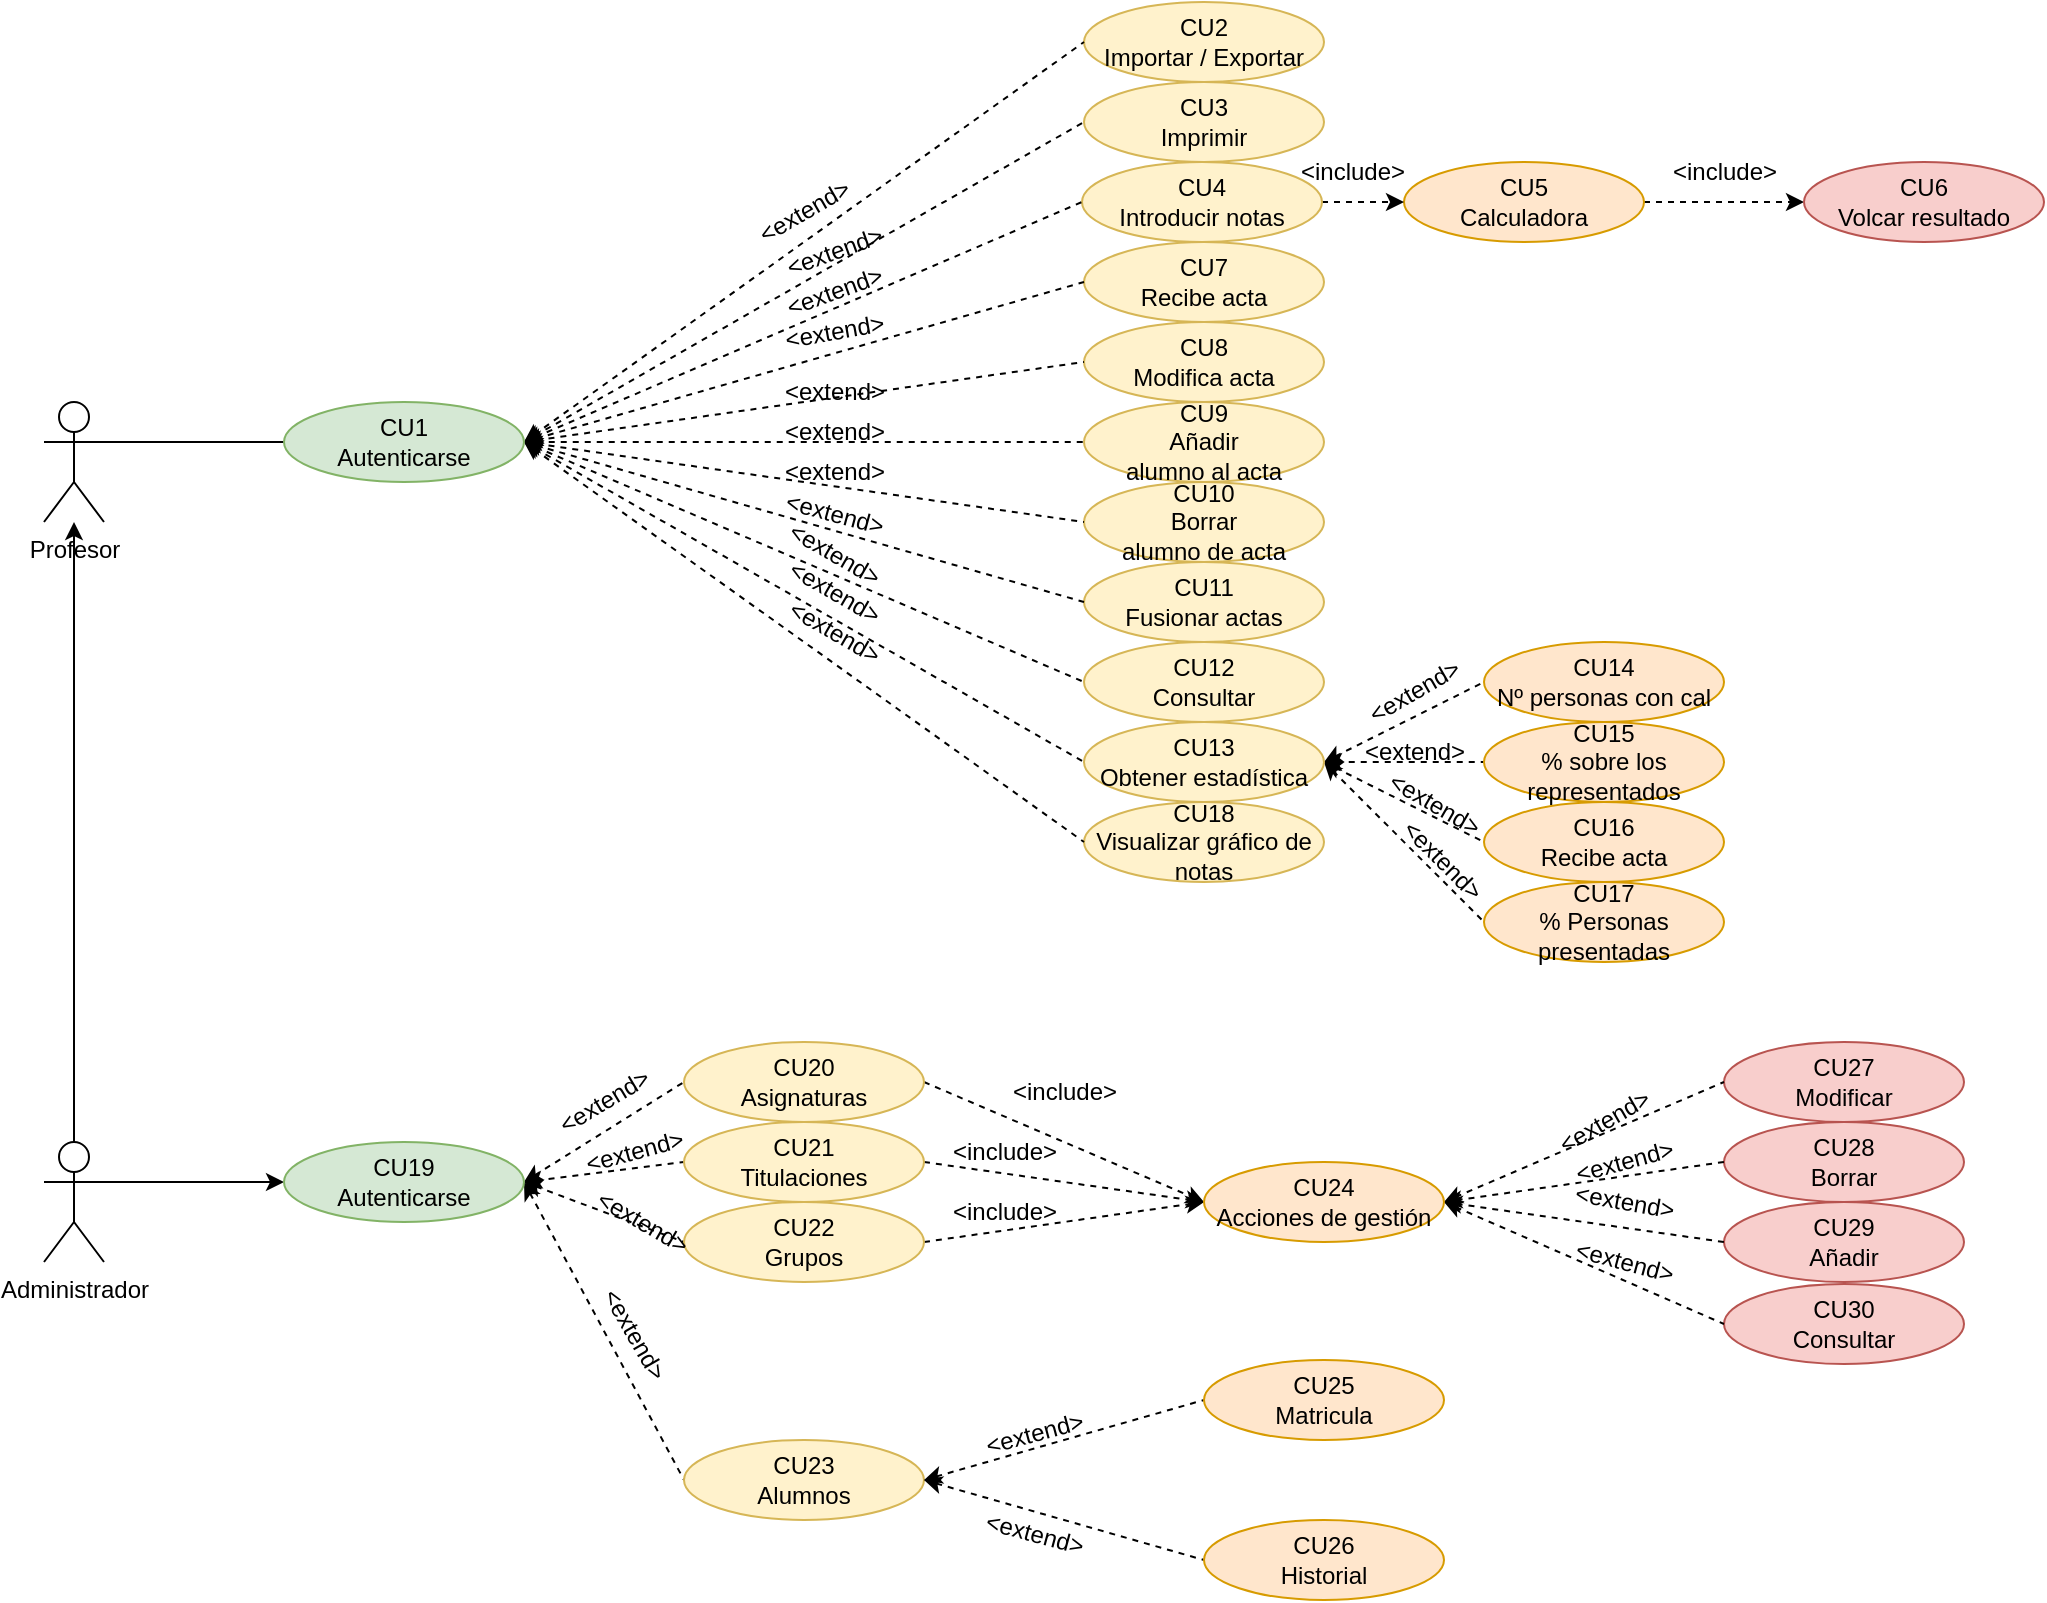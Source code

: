 <mxfile version="20.8.13" type="github">
  <diagram name="Página-1" id="47JntAUj07N4KFNGcbqV">
    <mxGraphModel dx="1434" dy="1940" grid="1" gridSize="10" guides="1" tooltips="1" connect="1" arrows="1" fold="1" page="1" pageScale="1" pageWidth="827" pageHeight="1169" math="0" shadow="0">
      <root>
        <mxCell id="0" />
        <mxCell id="1" parent="0" />
        <mxCell id="PZFaTxIFbQHAkJl3-58i-22" style="edgeStyle=none;rounded=0;orthogonalLoop=1;jettySize=auto;html=1;exitX=1;exitY=0.333;exitDx=0;exitDy=0;exitPerimeter=0;entryX=0;entryY=0.5;entryDx=0;entryDy=0;startArrow=none;startFill=0;endArrow=none;endFill=0;" edge="1" parent="1" source="qn6lafyghwuCk_e5bY4_-1" target="PZFaTxIFbQHAkJl3-58i-21">
          <mxGeometry relative="1" as="geometry" />
        </mxCell>
        <mxCell id="qn6lafyghwuCk_e5bY4_-1" value="Profesor" style="shape=umlActor;verticalLabelPosition=bottom;verticalAlign=top;html=1;outlineConnect=0;" parent="1" vertex="1">
          <mxGeometry x="40" y="80" width="30" height="60" as="geometry" />
        </mxCell>
        <mxCell id="qn6lafyghwuCk_e5bY4_-3" style="edgeStyle=orthogonalEdgeStyle;rounded=0;orthogonalLoop=1;jettySize=auto;html=1;" parent="1" source="qn6lafyghwuCk_e5bY4_-2" target="qn6lafyghwuCk_e5bY4_-1" edge="1">
          <mxGeometry relative="1" as="geometry" />
        </mxCell>
        <mxCell id="PZFaTxIFbQHAkJl3-58i-1" style="edgeStyle=orthogonalEdgeStyle;rounded=0;orthogonalLoop=1;jettySize=auto;html=1;exitX=1;exitY=0.333;exitDx=0;exitDy=0;exitPerimeter=0;entryX=0;entryY=0.5;entryDx=0;entryDy=0;" edge="1" parent="1" source="qn6lafyghwuCk_e5bY4_-2" target="e0_zev7lUgPOxNIeThjS-72">
          <mxGeometry relative="1" as="geometry" />
        </mxCell>
        <mxCell id="qn6lafyghwuCk_e5bY4_-2" value="&lt;div&gt;Administrador&lt;/div&gt;" style="shape=umlActor;verticalLabelPosition=bottom;verticalAlign=top;html=1;outlineConnect=0;" parent="1" vertex="1">
          <mxGeometry x="40" y="450" width="30" height="60" as="geometry" />
        </mxCell>
        <mxCell id="qn6lafyghwuCk_e5bY4_-5" value="CU7&lt;div&gt;Recibe acta&lt;/div&gt;" style="ellipse;whiteSpace=wrap;html=1;fillColor=#fff2cc;strokeColor=#d6b656;" parent="1" vertex="1">
          <mxGeometry x="560" width="120" height="40" as="geometry" />
        </mxCell>
        <mxCell id="qn6lafyghwuCk_e5bY4_-6" value="CU8&lt;div&gt;Modifica acta&lt;/div&gt;" style="ellipse;whiteSpace=wrap;html=1;fillColor=#fff2cc;strokeColor=#d6b656;" parent="1" vertex="1">
          <mxGeometry x="560" y="40" width="120" height="40" as="geometry" />
        </mxCell>
        <mxCell id="qn6lafyghwuCk_e5bY4_-7" value="&lt;div&gt;CU10&lt;/div&gt;&lt;div&gt;Borrar &lt;br&gt;&lt;/div&gt;&lt;div&gt;alumno de acta&lt;/div&gt;" style="ellipse;whiteSpace=wrap;html=1;fillColor=#fff2cc;strokeColor=#d6b656;" parent="1" vertex="1">
          <mxGeometry x="560" y="120" width="120" height="40" as="geometry" />
        </mxCell>
        <mxCell id="qn6lafyghwuCk_e5bY4_-8" value="CU11&lt;div&gt;Fusionar actas&lt;/div&gt;" style="ellipse;whiteSpace=wrap;html=1;fillColor=#fff2cc;strokeColor=#d6b656;" parent="1" vertex="1">
          <mxGeometry x="560" y="160" width="120" height="40" as="geometry" />
        </mxCell>
        <mxCell id="qn6lafyghwuCk_e5bY4_-9" value="CU12&lt;div&gt;Consultar&lt;/div&gt;" style="ellipse;whiteSpace=wrap;html=1;fillColor=#fff2cc;strokeColor=#d6b656;" parent="1" vertex="1">
          <mxGeometry x="560" y="200" width="120" height="40" as="geometry" />
        </mxCell>
        <mxCell id="e0_zev7lUgPOxNIeThjS-8" style="edgeStyle=none;rounded=0;orthogonalLoop=1;jettySize=auto;html=1;exitX=1;exitY=0.5;exitDx=0;exitDy=0;entryX=0;entryY=0.5;entryDx=0;entryDy=0;endArrow=none;endFill=0;dashed=1;startArrow=classic;startFill=1;" parent="1" source="qn6lafyghwuCk_e5bY4_-10" target="qn6lafyghwuCk_e5bY4_-11" edge="1">
          <mxGeometry relative="1" as="geometry" />
        </mxCell>
        <mxCell id="e0_zev7lUgPOxNIeThjS-9" style="edgeStyle=none;rounded=0;orthogonalLoop=1;jettySize=auto;html=1;exitX=1;exitY=0.5;exitDx=0;exitDy=0;entryX=0;entryY=0.5;entryDx=0;entryDy=0;endArrow=none;endFill=0;dashed=1;startArrow=classic;startFill=1;" parent="1" source="qn6lafyghwuCk_e5bY4_-10" target="qn6lafyghwuCk_e5bY4_-12" edge="1">
          <mxGeometry relative="1" as="geometry" />
        </mxCell>
        <mxCell id="e0_zev7lUgPOxNIeThjS-10" style="edgeStyle=none;rounded=0;orthogonalLoop=1;jettySize=auto;html=1;exitX=1;exitY=0.5;exitDx=0;exitDy=0;entryX=0;entryY=0.5;entryDx=0;entryDy=0;endArrow=none;endFill=0;dashed=1;startArrow=classic;startFill=1;" parent="1" source="qn6lafyghwuCk_e5bY4_-10" target="qn6lafyghwuCk_e5bY4_-13" edge="1">
          <mxGeometry relative="1" as="geometry" />
        </mxCell>
        <mxCell id="e0_zev7lUgPOxNIeThjS-17" style="edgeStyle=none;rounded=0;orthogonalLoop=1;jettySize=auto;html=1;exitX=1;exitY=0.5;exitDx=0;exitDy=0;entryX=0;entryY=0.5;entryDx=0;entryDy=0;dashed=1;startArrow=classic;startFill=1;endArrow=none;endFill=0;" parent="1" source="qn6lafyghwuCk_e5bY4_-10" target="e0_zev7lUgPOxNIeThjS-15" edge="1">
          <mxGeometry relative="1" as="geometry" />
        </mxCell>
        <mxCell id="qn6lafyghwuCk_e5bY4_-10" value="CU13&lt;div&gt;Obtener estadística&lt;/div&gt;" style="ellipse;whiteSpace=wrap;html=1;fillColor=#fff2cc;strokeColor=#d6b656;" parent="1" vertex="1">
          <mxGeometry x="560" y="240" width="120" height="40" as="geometry" />
        </mxCell>
        <mxCell id="qn6lafyghwuCk_e5bY4_-11" value="CU14&lt;div&gt;Nº personas con cal&lt;/div&gt;" style="ellipse;whiteSpace=wrap;html=1;fillColor=#ffe6cc;strokeColor=#d79b00;" parent="1" vertex="1">
          <mxGeometry x="760" y="200" width="120" height="40" as="geometry" />
        </mxCell>
        <mxCell id="qn6lafyghwuCk_e5bY4_-12" value="CU15&lt;br&gt;&lt;div&gt;% sobre los representados&lt;/div&gt;" style="ellipse;whiteSpace=wrap;html=1;fillColor=#ffe6cc;strokeColor=#d79b00;" parent="1" vertex="1">
          <mxGeometry x="760" y="240" width="120" height="40" as="geometry" />
        </mxCell>
        <mxCell id="qn6lafyghwuCk_e5bY4_-13" value="CU16&lt;div&gt;Recibe acta&lt;/div&gt;" style="ellipse;whiteSpace=wrap;html=1;fillColor=#ffe6cc;strokeColor=#d79b00;" parent="1" vertex="1">
          <mxGeometry x="760" y="280" width="120" height="40" as="geometry" />
        </mxCell>
        <mxCell id="qn6lafyghwuCk_e5bY4_-14" value="&lt;div&gt;CU9&lt;/div&gt;&lt;div&gt;Añadir &lt;br&gt;&lt;/div&gt;&lt;div&gt;alumno al acta&lt;/div&gt;" style="ellipse;whiteSpace=wrap;html=1;fillColor=#fff2cc;strokeColor=#d6b656;" parent="1" vertex="1">
          <mxGeometry x="560" y="80" width="120" height="40" as="geometry" />
        </mxCell>
        <mxCell id="e0_zev7lUgPOxNIeThjS-11" value="&amp;lt;extend&amp;gt;" style="text;html=1;align=center;verticalAlign=middle;resizable=0;points=[];autosize=1;strokeColor=none;fillColor=none;rotation=-30;" parent="1" vertex="1">
          <mxGeometry x="690" y="210" width="70" height="30" as="geometry" />
        </mxCell>
        <mxCell id="e0_zev7lUgPOxNIeThjS-12" value="&amp;lt;extend&amp;gt;" style="text;html=1;align=center;verticalAlign=middle;resizable=0;points=[];autosize=1;strokeColor=none;fillColor=none;" parent="1" vertex="1">
          <mxGeometry x="690" y="240" width="70" height="30" as="geometry" />
        </mxCell>
        <mxCell id="e0_zev7lUgPOxNIeThjS-13" value="&amp;lt;extend&amp;gt;" style="text;html=1;align=center;verticalAlign=middle;resizable=0;points=[];autosize=1;strokeColor=none;fillColor=none;rotation=30;" parent="1" vertex="1">
          <mxGeometry x="700" y="266" width="70" height="30" as="geometry" />
        </mxCell>
        <mxCell id="e0_zev7lUgPOxNIeThjS-15" value="CU17&lt;div&gt;% Personas presentadas&lt;/div&gt;" style="ellipse;whiteSpace=wrap;html=1;fillColor=#ffe6cc;strokeColor=#d79b00;" parent="1" vertex="1">
          <mxGeometry x="760" y="320" width="120" height="40" as="geometry" />
        </mxCell>
        <mxCell id="e0_zev7lUgPOxNIeThjS-18" value="&amp;lt;extend&amp;gt;" style="text;html=1;align=center;verticalAlign=middle;resizable=0;points=[];autosize=1;strokeColor=none;fillColor=none;rotation=45;" parent="1" vertex="1">
          <mxGeometry x="704" y="294" width="70" height="30" as="geometry" />
        </mxCell>
        <mxCell id="e0_zev7lUgPOxNIeThjS-19" value="CU18&lt;div&gt;Visualizar gráfico de notas&lt;/div&gt;" style="ellipse;whiteSpace=wrap;html=1;fillColor=#fff2cc;strokeColor=#d6b656;" parent="1" vertex="1">
          <mxGeometry x="560" y="280" width="120" height="40" as="geometry" />
        </mxCell>
        <mxCell id="e0_zev7lUgPOxNIeThjS-64" style="edgeStyle=none;rounded=0;orthogonalLoop=1;jettySize=auto;html=1;exitX=1;exitY=0.5;exitDx=0;exitDy=0;entryX=0;entryY=0.5;entryDx=0;entryDy=0;startArrow=none;startFill=0;endArrow=classic;endFill=1;dashed=1;" parent="1" source="e0_zev7lUgPOxNIeThjS-44" target="e0_zev7lUgPOxNIeThjS-63" edge="1">
          <mxGeometry relative="1" as="geometry" />
        </mxCell>
        <mxCell id="e0_zev7lUgPOxNIeThjS-44" value="CU5&lt;div&gt;Calculadora&lt;/div&gt;" style="ellipse;whiteSpace=wrap;html=1;fillColor=#ffe6cc;strokeColor=#d79b00;" parent="1" vertex="1">
          <mxGeometry x="720" y="-40" width="120" height="40" as="geometry" />
        </mxCell>
        <mxCell id="e0_zev7lUgPOxNIeThjS-59" value="CU3&lt;div&gt;Imprimir&lt;/div&gt;" style="ellipse;whiteSpace=wrap;html=1;fillColor=#fff2cc;strokeColor=#d6b656;" parent="1" vertex="1">
          <mxGeometry x="560" y="-80" width="120" height="40" as="geometry" />
        </mxCell>
        <mxCell id="e0_zev7lUgPOxNIeThjS-62" value="CU2&lt;div&gt;Importar / Exportar&lt;/div&gt;" style="ellipse;whiteSpace=wrap;html=1;fillColor=#fff2cc;strokeColor=#d6b656;" parent="1" vertex="1">
          <mxGeometry x="560" y="-120" width="120" height="40" as="geometry" />
        </mxCell>
        <mxCell id="e0_zev7lUgPOxNIeThjS-63" value="CU6&lt;div&gt;Volcar resultado&lt;/div&gt;" style="ellipse;whiteSpace=wrap;html=1;fillColor=#f8cecc;strokeColor=#b85450;" parent="1" vertex="1">
          <mxGeometry x="920" y="-40" width="120" height="40" as="geometry" />
        </mxCell>
        <mxCell id="e0_zev7lUgPOxNIeThjS-65" value="&amp;lt;include&amp;gt;" style="text;html=1;align=center;verticalAlign=middle;resizable=0;points=[];autosize=1;strokeColor=none;fillColor=none;rotation=0;" parent="1" vertex="1">
          <mxGeometry x="840" y="-50" width="80" height="30" as="geometry" />
        </mxCell>
        <mxCell id="e0_zev7lUgPOxNIeThjS-70" style="edgeStyle=none;rounded=0;orthogonalLoop=1;jettySize=auto;html=1;exitX=1;exitY=0.5;exitDx=0;exitDy=0;dashed=1;startArrow=none;startFill=0;endArrow=classic;endFill=1;" parent="1" source="e0_zev7lUgPOxNIeThjS-69" target="e0_zev7lUgPOxNIeThjS-44" edge="1">
          <mxGeometry relative="1" as="geometry" />
        </mxCell>
        <mxCell id="e0_zev7lUgPOxNIeThjS-69" value="CU4&lt;div&gt;Introducir notas&lt;/div&gt;" style="ellipse;whiteSpace=wrap;html=1;fillColor=#fff2cc;strokeColor=#d6b656;" parent="1" vertex="1">
          <mxGeometry x="559" y="-40" width="120" height="40" as="geometry" />
        </mxCell>
        <mxCell id="e0_zev7lUgPOxNIeThjS-71" value="&amp;lt;include&amp;gt;" style="text;html=1;align=center;verticalAlign=middle;resizable=0;points=[];autosize=1;strokeColor=none;fillColor=none;" parent="1" vertex="1">
          <mxGeometry x="654" y="-50" width="80" height="30" as="geometry" />
        </mxCell>
        <mxCell id="PZFaTxIFbQHAkJl3-58i-11" style="edgeStyle=none;rounded=0;orthogonalLoop=1;jettySize=auto;html=1;exitX=1;exitY=0.5;exitDx=0;exitDy=0;entryX=0;entryY=0.5;entryDx=0;entryDy=0;dashed=1;endArrow=none;endFill=0;startArrow=classic;startFill=1;" edge="1" parent="1" source="e0_zev7lUgPOxNIeThjS-72" target="PZFaTxIFbQHAkJl3-58i-10">
          <mxGeometry relative="1" as="geometry" />
        </mxCell>
        <mxCell id="PZFaTxIFbQHAkJl3-58i-12" style="edgeStyle=none;rounded=0;orthogonalLoop=1;jettySize=auto;html=1;exitX=1;exitY=0.5;exitDx=0;exitDy=0;entryX=0;entryY=0.5;entryDx=0;entryDy=0;dashed=1;endArrow=none;endFill=0;startArrow=classic;startFill=1;" edge="1" parent="1" source="e0_zev7lUgPOxNIeThjS-72" target="PZFaTxIFbQHAkJl3-58i-9">
          <mxGeometry relative="1" as="geometry" />
        </mxCell>
        <mxCell id="PZFaTxIFbQHAkJl3-58i-13" style="edgeStyle=none;rounded=0;orthogonalLoop=1;jettySize=auto;html=1;exitX=1;exitY=0.5;exitDx=0;exitDy=0;entryX=0;entryY=0.5;entryDx=0;entryDy=0;dashed=1;endArrow=none;endFill=0;startArrow=classic;startFill=1;" edge="1" parent="1" source="e0_zev7lUgPOxNIeThjS-72" target="PZFaTxIFbQHAkJl3-58i-8">
          <mxGeometry relative="1" as="geometry" />
        </mxCell>
        <mxCell id="PZFaTxIFbQHAkJl3-58i-14" style="edgeStyle=none;rounded=0;orthogonalLoop=1;jettySize=auto;html=1;exitX=1;exitY=0.5;exitDx=0;exitDy=0;entryX=0;entryY=0.5;entryDx=0;entryDy=0;dashed=1;endArrow=none;endFill=0;startArrow=classic;startFill=1;" edge="1" parent="1" source="e0_zev7lUgPOxNIeThjS-72" target="PZFaTxIFbQHAkJl3-58i-7">
          <mxGeometry relative="1" as="geometry" />
        </mxCell>
        <mxCell id="e0_zev7lUgPOxNIeThjS-72" value="CU19&lt;div&gt;Autenticarse&lt;/div&gt;" style="ellipse;whiteSpace=wrap;html=1;fillColor=#d5e8d4;strokeColor=#82b366;" parent="1" vertex="1">
          <mxGeometry x="160" y="450" width="120" height="40" as="geometry" />
        </mxCell>
        <mxCell id="PZFaTxIFbQHAkJl3-58i-7" value="CU23&lt;div&gt;Alumnos&lt;/div&gt;" style="ellipse;whiteSpace=wrap;html=1;fillColor=#fff2cc;strokeColor=#d6b656;" vertex="1" parent="1">
          <mxGeometry x="360" y="599" width="120" height="40" as="geometry" />
        </mxCell>
        <mxCell id="PZFaTxIFbQHAkJl3-58i-79" style="edgeStyle=none;rounded=0;orthogonalLoop=1;jettySize=auto;html=1;exitX=1;exitY=0.5;exitDx=0;exitDy=0;entryX=0;entryY=0.5;entryDx=0;entryDy=0;dashed=1;startArrow=none;startFill=0;endArrow=classic;endFill=1;" edge="1" parent="1" source="PZFaTxIFbQHAkJl3-58i-8" target="PZFaTxIFbQHAkJl3-58i-76">
          <mxGeometry relative="1" as="geometry" />
        </mxCell>
        <mxCell id="PZFaTxIFbQHAkJl3-58i-8" value="CU22&lt;br&gt;&lt;div&gt;Grupos&lt;/div&gt;" style="ellipse;whiteSpace=wrap;html=1;fillColor=#fff2cc;strokeColor=#d6b656;" vertex="1" parent="1">
          <mxGeometry x="360" y="480" width="120" height="40" as="geometry" />
        </mxCell>
        <mxCell id="PZFaTxIFbQHAkJl3-58i-78" style="edgeStyle=none;rounded=0;orthogonalLoop=1;jettySize=auto;html=1;exitX=1;exitY=0.5;exitDx=0;exitDy=0;entryX=0;entryY=0.5;entryDx=0;entryDy=0;dashed=1;startArrow=none;startFill=0;endArrow=classic;endFill=1;" edge="1" parent="1" source="PZFaTxIFbQHAkJl3-58i-9" target="PZFaTxIFbQHAkJl3-58i-76">
          <mxGeometry relative="1" as="geometry" />
        </mxCell>
        <mxCell id="PZFaTxIFbQHAkJl3-58i-9" value="CU21&lt;div&gt;Titulaciones&lt;/div&gt;" style="ellipse;whiteSpace=wrap;html=1;fillColor=#fff2cc;strokeColor=#d6b656;" vertex="1" parent="1">
          <mxGeometry x="360" y="440" width="120" height="40" as="geometry" />
        </mxCell>
        <mxCell id="PZFaTxIFbQHAkJl3-58i-77" style="edgeStyle=none;rounded=0;orthogonalLoop=1;jettySize=auto;html=1;exitX=1;exitY=0.5;exitDx=0;exitDy=0;entryX=0;entryY=0.5;entryDx=0;entryDy=0;dashed=1;startArrow=none;startFill=0;endArrow=classic;endFill=1;" edge="1" parent="1" source="PZFaTxIFbQHAkJl3-58i-10" target="PZFaTxIFbQHAkJl3-58i-76">
          <mxGeometry relative="1" as="geometry" />
        </mxCell>
        <mxCell id="PZFaTxIFbQHAkJl3-58i-10" value="CU20&lt;div&gt;Asignaturas&lt;/div&gt;" style="ellipse;whiteSpace=wrap;html=1;fillColor=#fff2cc;strokeColor=#d6b656;" vertex="1" parent="1">
          <mxGeometry x="360" y="400" width="120" height="40" as="geometry" />
        </mxCell>
        <mxCell id="PZFaTxIFbQHAkJl3-58i-15" value="&amp;lt;extend&amp;gt;" style="text;html=1;align=center;verticalAlign=middle;resizable=0;points=[];autosize=1;strokeColor=none;fillColor=none;rotation=-31;" vertex="1" parent="1">
          <mxGeometry x="285" y="415" width="70" height="30" as="geometry" />
        </mxCell>
        <mxCell id="PZFaTxIFbQHAkJl3-58i-16" value="&amp;lt;extend&amp;gt;" style="text;html=1;align=center;verticalAlign=middle;resizable=0;points=[];autosize=1;strokeColor=none;fillColor=none;rotation=-15;" vertex="1" parent="1">
          <mxGeometry x="300" y="440" width="70" height="30" as="geometry" />
        </mxCell>
        <mxCell id="PZFaTxIFbQHAkJl3-58i-17" value="&amp;lt;extend&amp;gt;" style="text;html=1;align=center;verticalAlign=middle;resizable=0;points=[];autosize=1;strokeColor=none;fillColor=none;rotation=30;" vertex="1" parent="1">
          <mxGeometry x="304" y="475" width="70" height="30" as="geometry" />
        </mxCell>
        <mxCell id="PZFaTxIFbQHAkJl3-58i-18" value="&amp;lt;extend&amp;gt;" style="text;html=1;align=center;verticalAlign=middle;resizable=0;points=[];autosize=1;strokeColor=none;fillColor=none;rotation=60;" vertex="1" parent="1">
          <mxGeometry x="300" y="531" width="70" height="30" as="geometry" />
        </mxCell>
        <mxCell id="PZFaTxIFbQHAkJl3-58i-24" style="edgeStyle=none;rounded=0;orthogonalLoop=1;jettySize=auto;html=1;exitX=1;exitY=0.5;exitDx=0;exitDy=0;entryX=0;entryY=0.5;entryDx=0;entryDy=0;startArrow=classic;startFill=1;endArrow=none;endFill=0;dashed=1;" edge="1" parent="1" source="PZFaTxIFbQHAkJl3-58i-21" target="e0_zev7lUgPOxNIeThjS-62">
          <mxGeometry relative="1" as="geometry" />
        </mxCell>
        <mxCell id="PZFaTxIFbQHAkJl3-58i-25" style="edgeStyle=none;rounded=0;orthogonalLoop=1;jettySize=auto;html=1;exitX=1;exitY=0.5;exitDx=0;exitDy=0;entryX=0;entryY=0.5;entryDx=0;entryDy=0;startArrow=classic;startFill=1;endArrow=none;endFill=0;dashed=1;" edge="1" parent="1" source="PZFaTxIFbQHAkJl3-58i-21" target="e0_zev7lUgPOxNIeThjS-59">
          <mxGeometry relative="1" as="geometry" />
        </mxCell>
        <mxCell id="PZFaTxIFbQHAkJl3-58i-26" style="edgeStyle=none;rounded=0;orthogonalLoop=1;jettySize=auto;html=1;exitX=1;exitY=0.5;exitDx=0;exitDy=0;entryX=0;entryY=0.5;entryDx=0;entryDy=0;startArrow=classic;startFill=1;endArrow=none;endFill=0;dashed=1;" edge="1" parent="1" source="PZFaTxIFbQHAkJl3-58i-21" target="e0_zev7lUgPOxNIeThjS-69">
          <mxGeometry relative="1" as="geometry" />
        </mxCell>
        <mxCell id="PZFaTxIFbQHAkJl3-58i-27" style="edgeStyle=none;rounded=0;orthogonalLoop=1;jettySize=auto;html=1;exitX=1;exitY=0.5;exitDx=0;exitDy=0;entryX=0;entryY=0.5;entryDx=0;entryDy=0;startArrow=classic;startFill=1;endArrow=none;endFill=0;dashed=1;" edge="1" parent="1" source="PZFaTxIFbQHAkJl3-58i-21" target="qn6lafyghwuCk_e5bY4_-5">
          <mxGeometry relative="1" as="geometry" />
        </mxCell>
        <mxCell id="PZFaTxIFbQHAkJl3-58i-28" style="edgeStyle=none;rounded=0;orthogonalLoop=1;jettySize=auto;html=1;exitX=1;exitY=0.5;exitDx=0;exitDy=0;entryX=0;entryY=0.5;entryDx=0;entryDy=0;startArrow=classic;startFill=1;endArrow=none;endFill=0;dashed=1;" edge="1" parent="1" source="PZFaTxIFbQHAkJl3-58i-21" target="qn6lafyghwuCk_e5bY4_-6">
          <mxGeometry relative="1" as="geometry" />
        </mxCell>
        <mxCell id="PZFaTxIFbQHAkJl3-58i-29" style="edgeStyle=none;rounded=0;orthogonalLoop=1;jettySize=auto;html=1;exitX=1;exitY=0.5;exitDx=0;exitDy=0;entryX=0;entryY=0.5;entryDx=0;entryDy=0;startArrow=classic;startFill=1;endArrow=none;endFill=0;dashed=1;" edge="1" parent="1" source="PZFaTxIFbQHAkJl3-58i-21" target="qn6lafyghwuCk_e5bY4_-14">
          <mxGeometry relative="1" as="geometry" />
        </mxCell>
        <mxCell id="PZFaTxIFbQHAkJl3-58i-30" style="edgeStyle=none;rounded=0;orthogonalLoop=1;jettySize=auto;html=1;exitX=1;exitY=0.5;exitDx=0;exitDy=0;entryX=0;entryY=0.5;entryDx=0;entryDy=0;startArrow=classic;startFill=1;endArrow=none;endFill=0;dashed=1;" edge="1" parent="1" source="PZFaTxIFbQHAkJl3-58i-21" target="qn6lafyghwuCk_e5bY4_-7">
          <mxGeometry relative="1" as="geometry" />
        </mxCell>
        <mxCell id="PZFaTxIFbQHAkJl3-58i-31" style="edgeStyle=none;rounded=0;orthogonalLoop=1;jettySize=auto;html=1;exitX=1;exitY=0.5;exitDx=0;exitDy=0;entryX=0;entryY=0.5;entryDx=0;entryDy=0;startArrow=classic;startFill=1;endArrow=none;endFill=0;dashed=1;" edge="1" parent="1" source="PZFaTxIFbQHAkJl3-58i-21" target="qn6lafyghwuCk_e5bY4_-8">
          <mxGeometry relative="1" as="geometry" />
        </mxCell>
        <mxCell id="PZFaTxIFbQHAkJl3-58i-32" style="edgeStyle=none;rounded=0;orthogonalLoop=1;jettySize=auto;html=1;exitX=1;exitY=0.5;exitDx=0;exitDy=0;entryX=0;entryY=0.5;entryDx=0;entryDy=0;startArrow=classic;startFill=1;endArrow=none;endFill=0;dashed=1;" edge="1" parent="1" source="PZFaTxIFbQHAkJl3-58i-21" target="qn6lafyghwuCk_e5bY4_-9">
          <mxGeometry relative="1" as="geometry" />
        </mxCell>
        <mxCell id="PZFaTxIFbQHAkJl3-58i-33" style="edgeStyle=none;rounded=0;orthogonalLoop=1;jettySize=auto;html=1;exitX=1;exitY=0.5;exitDx=0;exitDy=0;entryX=0;entryY=0.5;entryDx=0;entryDy=0;startArrow=classic;startFill=1;endArrow=none;endFill=0;dashed=1;" edge="1" parent="1" source="PZFaTxIFbQHAkJl3-58i-21" target="qn6lafyghwuCk_e5bY4_-10">
          <mxGeometry relative="1" as="geometry" />
        </mxCell>
        <mxCell id="PZFaTxIFbQHAkJl3-58i-34" style="edgeStyle=none;rounded=0;orthogonalLoop=1;jettySize=auto;html=1;exitX=1;exitY=0.5;exitDx=0;exitDy=0;entryX=0;entryY=0.5;entryDx=0;entryDy=0;startArrow=classic;startFill=1;endArrow=none;endFill=0;dashed=1;" edge="1" parent="1" source="PZFaTxIFbQHAkJl3-58i-21" target="e0_zev7lUgPOxNIeThjS-19">
          <mxGeometry relative="1" as="geometry" />
        </mxCell>
        <mxCell id="PZFaTxIFbQHAkJl3-58i-21" value="CU1&lt;br&gt;&lt;div&gt;Autenticarse&lt;/div&gt;" style="ellipse;whiteSpace=wrap;html=1;fillColor=#d5e8d4;strokeColor=#82b366;" vertex="1" parent="1">
          <mxGeometry x="160" y="80" width="120" height="40" as="geometry" />
        </mxCell>
        <mxCell id="PZFaTxIFbQHAkJl3-58i-35" value="&amp;lt;extend&amp;gt;" style="text;html=1;align=center;verticalAlign=middle;resizable=0;points=[];autosize=1;strokeColor=none;fillColor=none;rotation=-30;" vertex="1" parent="1">
          <mxGeometry x="385" y="-30" width="70" height="30" as="geometry" />
        </mxCell>
        <mxCell id="PZFaTxIFbQHAkJl3-58i-36" value="&amp;lt;extend&amp;gt;" style="text;html=1;align=center;verticalAlign=middle;resizable=0;points=[];autosize=1;strokeColor=none;fillColor=none;rotation=-20;" vertex="1" parent="1">
          <mxGeometry x="400" y="-10" width="70" height="30" as="geometry" />
        </mxCell>
        <mxCell id="PZFaTxIFbQHAkJl3-58i-37" value="&amp;lt;extend&amp;gt;" style="text;html=1;align=center;verticalAlign=middle;resizable=0;points=[];autosize=1;strokeColor=none;fillColor=none;rotation=-20;" vertex="1" parent="1">
          <mxGeometry x="400" y="10" width="70" height="30" as="geometry" />
        </mxCell>
        <mxCell id="PZFaTxIFbQHAkJl3-58i-38" value="&amp;lt;extend&amp;gt;" style="text;html=1;align=center;verticalAlign=middle;resizable=0;points=[];autosize=1;strokeColor=none;fillColor=none;rotation=-10;" vertex="1" parent="1">
          <mxGeometry x="400" y="30" width="70" height="30" as="geometry" />
        </mxCell>
        <mxCell id="PZFaTxIFbQHAkJl3-58i-39" value="&amp;lt;extend&amp;gt;" style="text;html=1;align=center;verticalAlign=middle;resizable=0;points=[];autosize=1;strokeColor=none;fillColor=none;" vertex="1" parent="1">
          <mxGeometry x="400" y="80" width="70" height="30" as="geometry" />
        </mxCell>
        <mxCell id="PZFaTxIFbQHAkJl3-58i-40" value="&amp;lt;extend&amp;gt;" style="text;html=1;align=center;verticalAlign=middle;resizable=0;points=[];autosize=1;strokeColor=none;fillColor=none;" vertex="1" parent="1">
          <mxGeometry x="400" y="60" width="70" height="30" as="geometry" />
        </mxCell>
        <mxCell id="PZFaTxIFbQHAkJl3-58i-41" value="&amp;lt;extend&amp;gt;" style="text;html=1;align=center;verticalAlign=middle;resizable=0;points=[];autosize=1;strokeColor=none;fillColor=none;" vertex="1" parent="1">
          <mxGeometry x="400" y="100" width="70" height="30" as="geometry" />
        </mxCell>
        <mxCell id="PZFaTxIFbQHAkJl3-58i-42" value="&amp;lt;extend&amp;gt;" style="text;html=1;align=center;verticalAlign=middle;resizable=0;points=[];autosize=1;strokeColor=none;fillColor=none;rotation=15;" vertex="1" parent="1">
          <mxGeometry x="400" y="121" width="70" height="30" as="geometry" />
        </mxCell>
        <mxCell id="PZFaTxIFbQHAkJl3-58i-43" value="&amp;lt;extend&amp;gt;" style="text;html=1;align=center;verticalAlign=middle;resizable=0;points=[];autosize=1;strokeColor=none;fillColor=none;rotation=30;" vertex="1" parent="1">
          <mxGeometry x="400" y="141" width="70" height="30" as="geometry" />
        </mxCell>
        <mxCell id="PZFaTxIFbQHAkJl3-58i-44" value="&amp;lt;extend&amp;gt;" style="text;html=1;align=center;verticalAlign=middle;resizable=0;points=[];autosize=1;strokeColor=none;fillColor=none;rotation=30;" vertex="1" parent="1">
          <mxGeometry x="400" y="160" width="70" height="30" as="geometry" />
        </mxCell>
        <mxCell id="PZFaTxIFbQHAkJl3-58i-45" value="&amp;lt;extend&amp;gt;" style="text;html=1;align=center;verticalAlign=middle;resizable=0;points=[];autosize=1;strokeColor=none;fillColor=none;rotation=30;" vertex="1" parent="1">
          <mxGeometry x="400" y="180" width="70" height="30" as="geometry" />
        </mxCell>
        <mxCell id="PZFaTxIFbQHAkJl3-58i-57" value="CU27&lt;div&gt;Modificar&lt;/div&gt;" style="ellipse;whiteSpace=wrap;html=1;fillColor=#f8cecc;strokeColor=#b85450;" vertex="1" parent="1">
          <mxGeometry x="880" y="400" width="120" height="40" as="geometry" />
        </mxCell>
        <mxCell id="PZFaTxIFbQHAkJl3-58i-69" style="edgeStyle=none;rounded=0;orthogonalLoop=1;jettySize=auto;html=1;exitX=1;exitY=0.5;exitDx=0;exitDy=0;entryX=0;entryY=0.5;entryDx=0;entryDy=0;dashed=1;startArrow=classic;startFill=1;endArrow=none;endFill=0;" edge="1" parent="1" source="PZFaTxIFbQHAkJl3-58i-7" target="PZFaTxIFbQHAkJl3-58i-66">
          <mxGeometry relative="1" as="geometry">
            <mxPoint x="490" y="621" as="sourcePoint" />
          </mxGeometry>
        </mxCell>
        <mxCell id="PZFaTxIFbQHAkJl3-58i-70" style="edgeStyle=none;rounded=0;orthogonalLoop=1;jettySize=auto;html=1;exitX=1;exitY=0.5;exitDx=0;exitDy=0;entryX=0;entryY=0.5;entryDx=0;entryDy=0;dashed=1;startArrow=classic;startFill=1;endArrow=none;endFill=0;" edge="1" parent="1" source="PZFaTxIFbQHAkJl3-58i-7" target="PZFaTxIFbQHAkJl3-58i-67">
          <mxGeometry relative="1" as="geometry">
            <mxPoint x="490" y="621" as="sourcePoint" />
          </mxGeometry>
        </mxCell>
        <mxCell id="PZFaTxIFbQHAkJl3-58i-58" value="CU30&lt;div&gt;Consultar&lt;/div&gt;" style="ellipse;whiteSpace=wrap;html=1;fillColor=#f8cecc;strokeColor=#b85450;" vertex="1" parent="1">
          <mxGeometry x="880" y="521" width="120" height="40" as="geometry" />
        </mxCell>
        <mxCell id="PZFaTxIFbQHAkJl3-58i-66" value="CU25&lt;div&gt;Matricula&lt;/div&gt;" style="ellipse;whiteSpace=wrap;html=1;fillColor=#ffe6cc;strokeColor=#d79b00;" vertex="1" parent="1">
          <mxGeometry x="620" y="559" width="120" height="40" as="geometry" />
        </mxCell>
        <mxCell id="PZFaTxIFbQHAkJl3-58i-67" value="CU26&lt;div&gt;Historial&lt;/div&gt;" style="ellipse;whiteSpace=wrap;html=1;fillColor=#ffe6cc;strokeColor=#d79b00;" vertex="1" parent="1">
          <mxGeometry x="620" y="639" width="120" height="40" as="geometry" />
        </mxCell>
        <mxCell id="PZFaTxIFbQHAkJl3-58i-71" value="&amp;lt;extend&amp;gt;" style="text;html=1;align=center;verticalAlign=middle;resizable=0;points=[];autosize=1;strokeColor=none;fillColor=none;rotation=-15;" vertex="1" parent="1">
          <mxGeometry x="500" y="581" width="70" height="30" as="geometry" />
        </mxCell>
        <mxCell id="PZFaTxIFbQHAkJl3-58i-72" value="&amp;lt;extend&amp;gt;" style="text;html=1;align=center;verticalAlign=middle;resizable=0;points=[];autosize=1;strokeColor=none;fillColor=none;rotation=15;" vertex="1" parent="1">
          <mxGeometry x="500" y="631" width="70" height="30" as="geometry" />
        </mxCell>
        <mxCell id="PZFaTxIFbQHAkJl3-58i-74" value="CU28&lt;div&gt;Borrar&lt;/div&gt;" style="ellipse;whiteSpace=wrap;html=1;fillColor=#f8cecc;strokeColor=#b85450;" vertex="1" parent="1">
          <mxGeometry x="880" y="440" width="120" height="40" as="geometry" />
        </mxCell>
        <mxCell id="PZFaTxIFbQHAkJl3-58i-75" value="CU29&lt;div&gt;Añadir&lt;/div&gt;" style="ellipse;whiteSpace=wrap;html=1;fillColor=#f8cecc;strokeColor=#b85450;" vertex="1" parent="1">
          <mxGeometry x="880" y="480" width="120" height="40" as="geometry" />
        </mxCell>
        <mxCell id="PZFaTxIFbQHAkJl3-58i-85" style="edgeStyle=none;rounded=0;orthogonalLoop=1;jettySize=auto;html=1;exitX=1;exitY=0.5;exitDx=0;exitDy=0;entryX=0;entryY=0.5;entryDx=0;entryDy=0;dashed=1;startArrow=classic;startFill=1;endArrow=none;endFill=0;" edge="1" parent="1" source="PZFaTxIFbQHAkJl3-58i-76" target="PZFaTxIFbQHAkJl3-58i-57">
          <mxGeometry relative="1" as="geometry" />
        </mxCell>
        <mxCell id="PZFaTxIFbQHAkJl3-58i-86" style="edgeStyle=none;rounded=0;orthogonalLoop=1;jettySize=auto;html=1;exitX=1;exitY=0.5;exitDx=0;exitDy=0;entryX=0;entryY=0.5;entryDx=0;entryDy=0;dashed=1;startArrow=classic;startFill=1;endArrow=none;endFill=0;" edge="1" parent="1" source="PZFaTxIFbQHAkJl3-58i-76" target="PZFaTxIFbQHAkJl3-58i-74">
          <mxGeometry relative="1" as="geometry" />
        </mxCell>
        <mxCell id="PZFaTxIFbQHAkJl3-58i-87" style="edgeStyle=none;rounded=0;orthogonalLoop=1;jettySize=auto;html=1;exitX=1;exitY=0.5;exitDx=0;exitDy=0;entryX=0;entryY=0.5;entryDx=0;entryDy=0;dashed=1;startArrow=classic;startFill=1;endArrow=none;endFill=0;" edge="1" parent="1" source="PZFaTxIFbQHAkJl3-58i-76" target="PZFaTxIFbQHAkJl3-58i-75">
          <mxGeometry relative="1" as="geometry" />
        </mxCell>
        <mxCell id="PZFaTxIFbQHAkJl3-58i-88" style="edgeStyle=none;rounded=0;orthogonalLoop=1;jettySize=auto;html=1;exitX=1;exitY=0.5;exitDx=0;exitDy=0;entryX=0;entryY=0.5;entryDx=0;entryDy=0;dashed=1;startArrow=classic;startFill=1;endArrow=none;endFill=0;" edge="1" parent="1" source="PZFaTxIFbQHAkJl3-58i-76" target="PZFaTxIFbQHAkJl3-58i-58">
          <mxGeometry relative="1" as="geometry" />
        </mxCell>
        <mxCell id="PZFaTxIFbQHAkJl3-58i-76" value="CU24&lt;div&gt;Acciones de gestión&lt;/div&gt;" style="ellipse;whiteSpace=wrap;html=1;fillColor=#ffe6cc;strokeColor=#d79b00;" vertex="1" parent="1">
          <mxGeometry x="620" y="460" width="120" height="40" as="geometry" />
        </mxCell>
        <mxCell id="PZFaTxIFbQHAkJl3-58i-81" value="&amp;lt;include&amp;gt;" style="text;html=1;align=center;verticalAlign=middle;resizable=0;points=[];autosize=1;strokeColor=none;fillColor=none;" vertex="1" parent="1">
          <mxGeometry x="510" y="410" width="80" height="30" as="geometry" />
        </mxCell>
        <mxCell id="PZFaTxIFbQHAkJl3-58i-82" value="&amp;lt;include&amp;gt;" style="text;html=1;align=center;verticalAlign=middle;resizable=0;points=[];autosize=1;strokeColor=none;fillColor=none;" vertex="1" parent="1">
          <mxGeometry x="480" y="440" width="80" height="30" as="geometry" />
        </mxCell>
        <mxCell id="PZFaTxIFbQHAkJl3-58i-83" value="&amp;lt;include&amp;gt;" style="text;html=1;align=center;verticalAlign=middle;resizable=0;points=[];autosize=1;strokeColor=none;fillColor=none;" vertex="1" parent="1">
          <mxGeometry x="480" y="470" width="80" height="30" as="geometry" />
        </mxCell>
        <mxCell id="PZFaTxIFbQHAkJl3-58i-90" value="&amp;lt;extend&amp;gt;" style="text;html=1;align=center;verticalAlign=middle;resizable=0;points=[];autosize=1;strokeColor=none;fillColor=none;rotation=-30;" vertex="1" parent="1">
          <mxGeometry x="785" y="425" width="70" height="30" as="geometry" />
        </mxCell>
        <mxCell id="PZFaTxIFbQHAkJl3-58i-91" value="&amp;lt;extend&amp;gt;" style="text;html=1;align=center;verticalAlign=middle;resizable=0;points=[];autosize=1;strokeColor=none;fillColor=none;rotation=-15;" vertex="1" parent="1">
          <mxGeometry x="795" y="445" width="70" height="30" as="geometry" />
        </mxCell>
        <mxCell id="PZFaTxIFbQHAkJl3-58i-92" value="&amp;lt;extend&amp;gt;" style="text;html=1;align=center;verticalAlign=middle;resizable=0;points=[];autosize=1;strokeColor=none;fillColor=none;rotation=10;" vertex="1" parent="1">
          <mxGeometry x="795" y="465" width="70" height="30" as="geometry" />
        </mxCell>
        <mxCell id="PZFaTxIFbQHAkJl3-58i-93" value="&amp;lt;extend&amp;gt;" style="text;html=1;align=center;verticalAlign=middle;resizable=0;points=[];autosize=1;strokeColor=none;fillColor=none;rotation=15;" vertex="1" parent="1">
          <mxGeometry x="795" y="495" width="70" height="30" as="geometry" />
        </mxCell>
      </root>
    </mxGraphModel>
  </diagram>
</mxfile>
